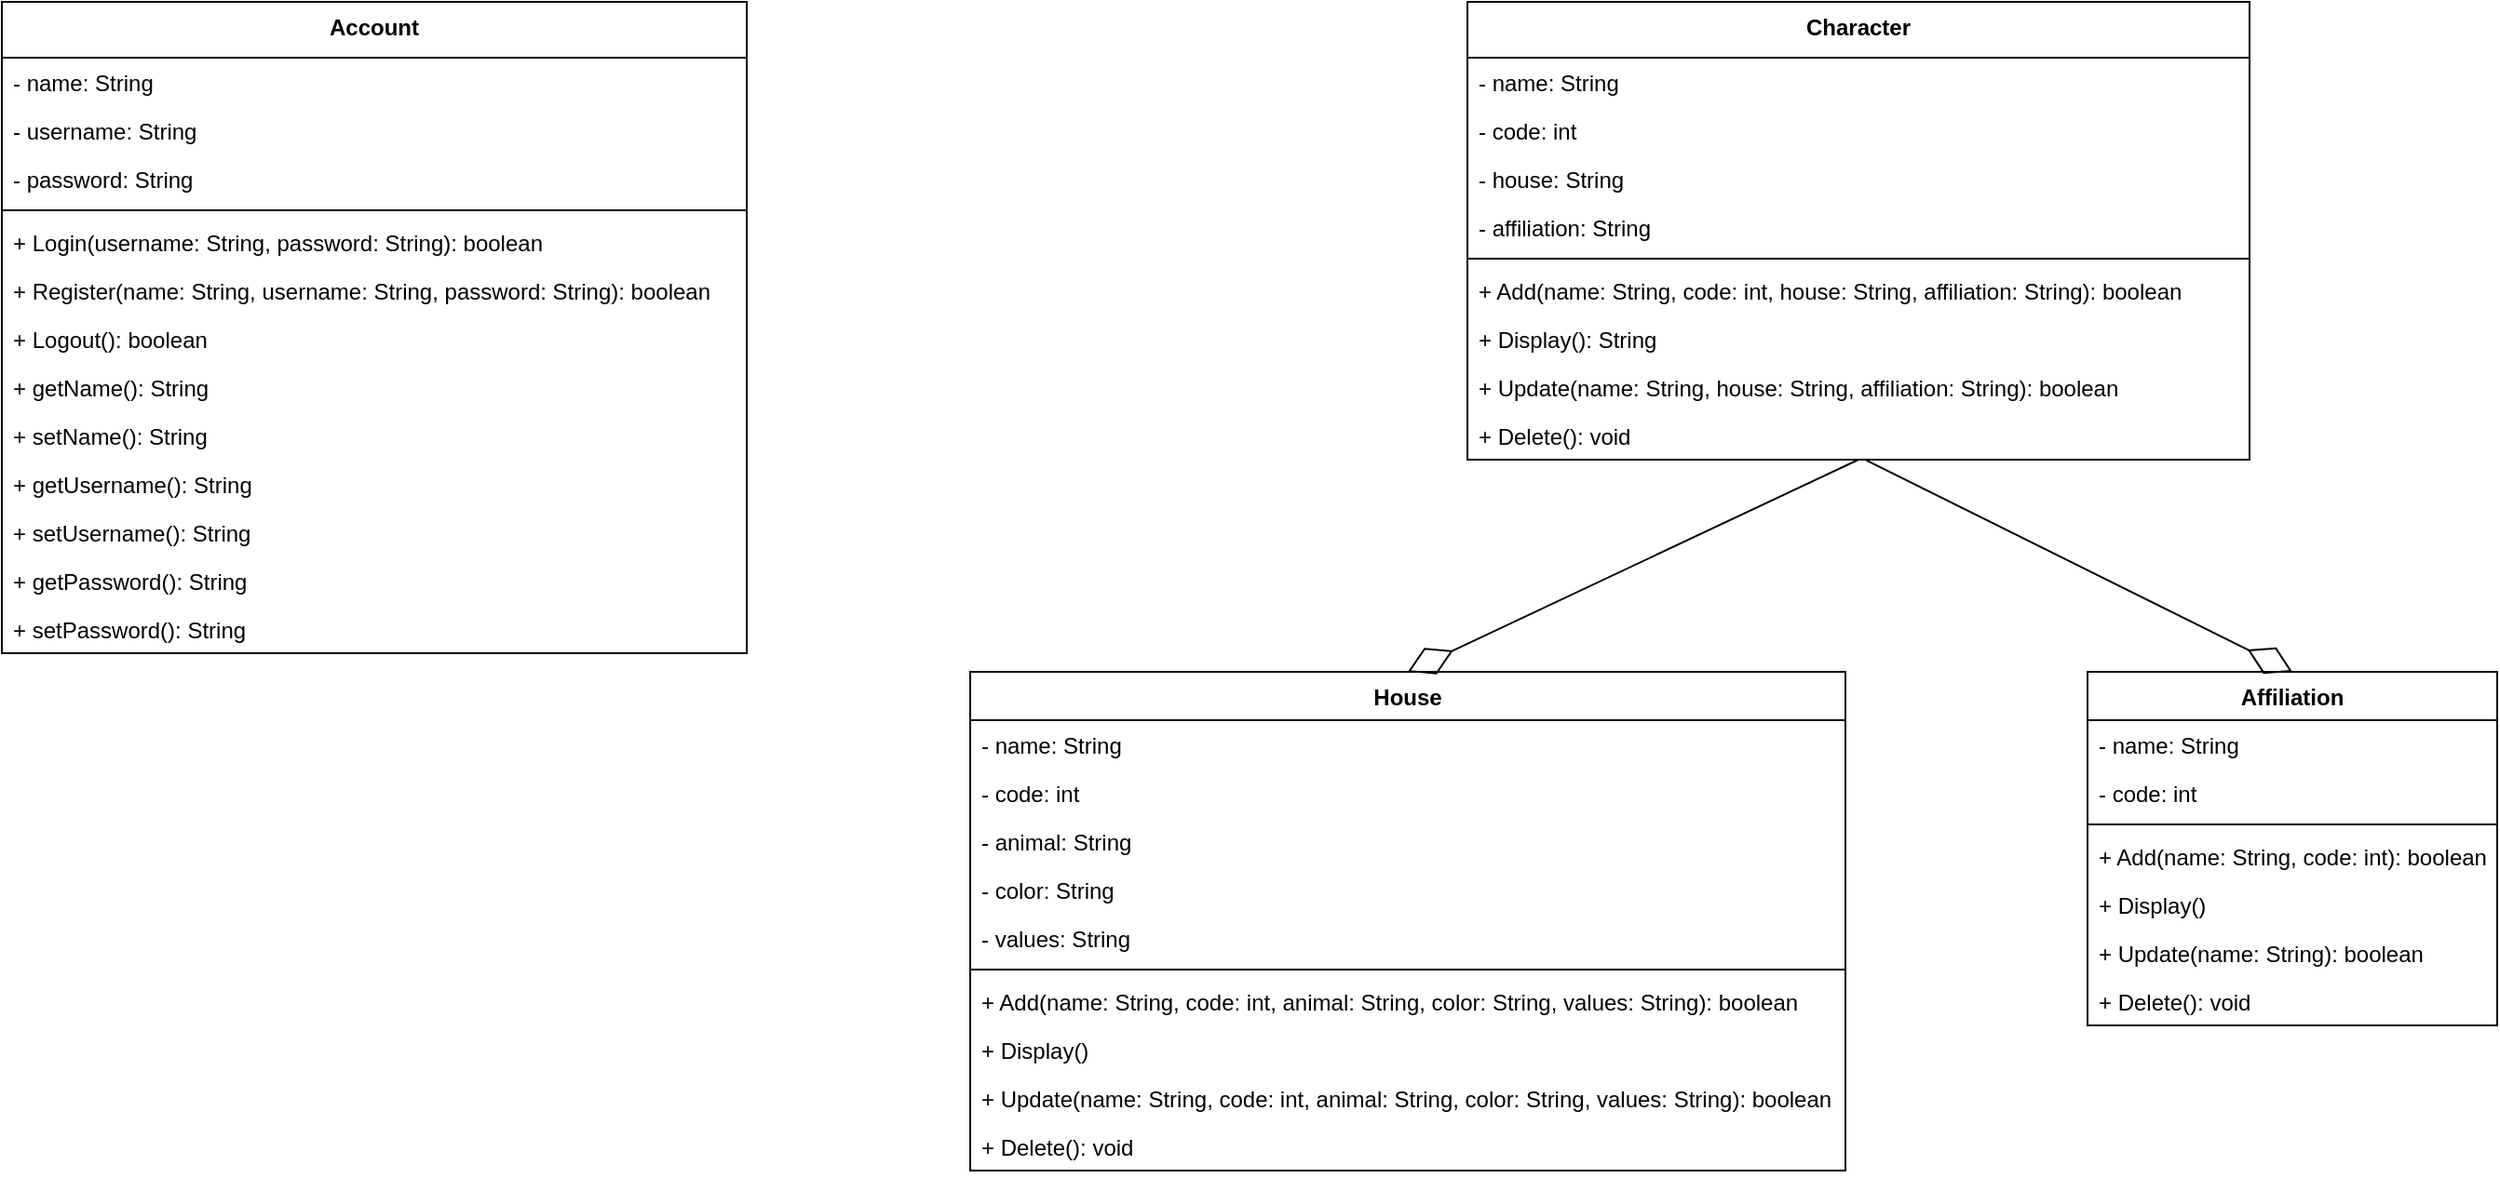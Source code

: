 <mxfile version="21.1.9" type="github">
  <diagram name="Página-1" id="Oay3tAvh17hiwOw5oQ67">
    <mxGraphModel dx="662" dy="365" grid="1" gridSize="10" guides="1" tooltips="1" connect="1" arrows="1" fold="1" page="1" pageScale="1" pageWidth="827" pageHeight="1169" math="0" shadow="0">
      <root>
        <mxCell id="0" />
        <mxCell id="1" parent="0" />
        <mxCell id="cphsTk5UNhaAy1RKEiX2-2" value="&lt;div&gt;Character&lt;br&gt;&lt;/div&gt;" style="swimlane;fontStyle=1;align=center;verticalAlign=top;childLayout=stackLayout;horizontal=1;startSize=30;horizontalStack=0;resizeParent=1;resizeParentMax=0;resizeLast=0;collapsible=1;marginBottom=0;whiteSpace=wrap;html=1;" parent="1" vertex="1">
          <mxGeometry x="827" y="40" width="420" height="246" as="geometry" />
        </mxCell>
        <mxCell id="cphsTk5UNhaAy1RKEiX2-3" value="- name: String" style="text;strokeColor=none;fillColor=none;align=left;verticalAlign=top;spacingLeft=4;spacingRight=4;overflow=hidden;rotatable=0;points=[[0,0.5],[1,0.5]];portConstraint=eastwest;whiteSpace=wrap;html=1;" parent="cphsTk5UNhaAy1RKEiX2-2" vertex="1">
          <mxGeometry y="30" width="420" height="26" as="geometry" />
        </mxCell>
        <mxCell id="cphsTk5UNhaAy1RKEiX2-68" value="- code: int" style="text;strokeColor=none;fillColor=none;align=left;verticalAlign=top;spacingLeft=4;spacingRight=4;overflow=hidden;rotatable=0;points=[[0,0.5],[1,0.5]];portConstraint=eastwest;whiteSpace=wrap;html=1;" parent="cphsTk5UNhaAy1RKEiX2-2" vertex="1">
          <mxGeometry y="56" width="420" height="26" as="geometry" />
        </mxCell>
        <mxCell id="cphsTk5UNhaAy1RKEiX2-6" value="- house: String" style="text;strokeColor=none;fillColor=none;align=left;verticalAlign=top;spacingLeft=4;spacingRight=4;overflow=hidden;rotatable=0;points=[[0,0.5],[1,0.5]];portConstraint=eastwest;whiteSpace=wrap;html=1;" parent="cphsTk5UNhaAy1RKEiX2-2" vertex="1">
          <mxGeometry y="82" width="420" height="26" as="geometry" />
        </mxCell>
        <mxCell id="cphsTk5UNhaAy1RKEiX2-7" value="- affiliation: String" style="text;strokeColor=none;fillColor=none;align=left;verticalAlign=top;spacingLeft=4;spacingRight=4;overflow=hidden;rotatable=0;points=[[0,0.5],[1,0.5]];portConstraint=eastwest;whiteSpace=wrap;html=1;" parent="cphsTk5UNhaAy1RKEiX2-2" vertex="1">
          <mxGeometry y="108" width="420" height="26" as="geometry" />
        </mxCell>
        <mxCell id="cphsTk5UNhaAy1RKEiX2-4" value="" style="line;strokeWidth=1;fillColor=none;align=left;verticalAlign=middle;spacingTop=-1;spacingLeft=3;spacingRight=3;rotatable=0;labelPosition=right;points=[];portConstraint=eastwest;strokeColor=inherit;" parent="cphsTk5UNhaAy1RKEiX2-2" vertex="1">
          <mxGeometry y="134" width="420" height="8" as="geometry" />
        </mxCell>
        <mxCell id="cphsTk5UNhaAy1RKEiX2-44" value="&lt;div&gt;+ Add(name: String, code: int, house: String, affiliation: String): boolean&lt;/div&gt;" style="text;strokeColor=none;fillColor=none;align=left;verticalAlign=top;spacingLeft=4;spacingRight=4;overflow=hidden;rotatable=0;points=[[0,0.5],[1,0.5]];portConstraint=eastwest;whiteSpace=wrap;html=1;" parent="cphsTk5UNhaAy1RKEiX2-2" vertex="1">
          <mxGeometry y="142" width="420" height="26" as="geometry" />
        </mxCell>
        <mxCell id="cphsTk5UNhaAy1RKEiX2-45" value="&lt;div&gt;+ Display(): String&lt;br&gt;&lt;/div&gt;" style="text;strokeColor=none;fillColor=none;align=left;verticalAlign=top;spacingLeft=4;spacingRight=4;overflow=hidden;rotatable=0;points=[[0,0.5],[1,0.5]];portConstraint=eastwest;whiteSpace=wrap;html=1;" parent="cphsTk5UNhaAy1RKEiX2-2" vertex="1">
          <mxGeometry y="168" width="420" height="26" as="geometry" />
        </mxCell>
        <mxCell id="cphsTk5UNhaAy1RKEiX2-46" value="&lt;div&gt;+ Update(name: String, house: String, affiliation: String): boolean&lt;br&gt;&lt;/div&gt;" style="text;strokeColor=none;fillColor=none;align=left;verticalAlign=top;spacingLeft=4;spacingRight=4;overflow=hidden;rotatable=0;points=[[0,0.5],[1,0.5]];portConstraint=eastwest;whiteSpace=wrap;html=1;" parent="cphsTk5UNhaAy1RKEiX2-2" vertex="1">
          <mxGeometry y="194" width="420" height="26" as="geometry" />
        </mxCell>
        <mxCell id="cphsTk5UNhaAy1RKEiX2-47" value="&lt;div&gt;+ Delete(): void&lt;br&gt;&lt;/div&gt;" style="text;strokeColor=none;fillColor=none;align=left;verticalAlign=top;spacingLeft=4;spacingRight=4;overflow=hidden;rotatable=0;points=[[0,0.5],[1,0.5]];portConstraint=eastwest;whiteSpace=wrap;html=1;" parent="cphsTk5UNhaAy1RKEiX2-2" vertex="1">
          <mxGeometry y="220" width="420" height="26" as="geometry" />
        </mxCell>
        <mxCell id="cphsTk5UNhaAy1RKEiX2-8" value="&lt;div&gt;Account&lt;br&gt;&lt;/div&gt;" style="swimlane;fontStyle=1;align=center;verticalAlign=top;childLayout=stackLayout;horizontal=1;startSize=30;horizontalStack=0;resizeParent=1;resizeParentMax=0;resizeLast=0;collapsible=1;marginBottom=0;whiteSpace=wrap;html=1;" parent="1" vertex="1">
          <mxGeometry x="40" y="40" width="400" height="350" as="geometry" />
        </mxCell>
        <mxCell id="cphsTk5UNhaAy1RKEiX2-9" value="- name: String" style="text;strokeColor=none;fillColor=none;align=left;verticalAlign=top;spacingLeft=4;spacingRight=4;overflow=hidden;rotatable=0;points=[[0,0.5],[1,0.5]];portConstraint=eastwest;whiteSpace=wrap;html=1;" parent="cphsTk5UNhaAy1RKEiX2-8" vertex="1">
          <mxGeometry y="30" width="400" height="26" as="geometry" />
        </mxCell>
        <mxCell id="cphsTk5UNhaAy1RKEiX2-11" value="- username: String" style="text;strokeColor=none;fillColor=none;align=left;verticalAlign=top;spacingLeft=4;spacingRight=4;overflow=hidden;rotatable=0;points=[[0,0.5],[1,0.5]];portConstraint=eastwest;whiteSpace=wrap;html=1;" parent="cphsTk5UNhaAy1RKEiX2-8" vertex="1">
          <mxGeometry y="56" width="400" height="26" as="geometry" />
        </mxCell>
        <mxCell id="cphsTk5UNhaAy1RKEiX2-23" value="- password: String" style="text;strokeColor=none;fillColor=none;align=left;verticalAlign=top;spacingLeft=4;spacingRight=4;overflow=hidden;rotatable=0;points=[[0,0.5],[1,0.5]];portConstraint=eastwest;whiteSpace=wrap;html=1;" parent="cphsTk5UNhaAy1RKEiX2-8" vertex="1">
          <mxGeometry y="82" width="400" height="26" as="geometry" />
        </mxCell>
        <mxCell id="cphsTk5UNhaAy1RKEiX2-10" value="" style="line;strokeWidth=1;fillColor=none;align=left;verticalAlign=middle;spacingTop=-1;spacingLeft=3;spacingRight=3;rotatable=0;labelPosition=right;points=[];portConstraint=eastwest;strokeColor=inherit;" parent="cphsTk5UNhaAy1RKEiX2-8" vertex="1">
          <mxGeometry y="108" width="400" height="8" as="geometry" />
        </mxCell>
        <mxCell id="cphsTk5UNhaAy1RKEiX2-42" value="+ Login(username: String, password: String): boolean" style="text;strokeColor=none;fillColor=none;align=left;verticalAlign=top;spacingLeft=4;spacingRight=4;overflow=hidden;rotatable=0;points=[[0,0.5],[1,0.5]];portConstraint=eastwest;whiteSpace=wrap;html=1;" parent="cphsTk5UNhaAy1RKEiX2-8" vertex="1">
          <mxGeometry y="116" width="400" height="26" as="geometry" />
        </mxCell>
        <mxCell id="cphsTk5UNhaAy1RKEiX2-64" value="+ Register(name: String, username: String, password: String): boolean" style="text;strokeColor=none;fillColor=none;align=left;verticalAlign=top;spacingLeft=4;spacingRight=4;overflow=hidden;rotatable=0;points=[[0,0.5],[1,0.5]];portConstraint=eastwest;whiteSpace=wrap;html=1;" parent="cphsTk5UNhaAy1RKEiX2-8" vertex="1">
          <mxGeometry y="142" width="400" height="26" as="geometry" />
        </mxCell>
        <mxCell id="cphsTk5UNhaAy1RKEiX2-43" value="+ Logout(): boolean" style="text;strokeColor=none;fillColor=none;align=left;verticalAlign=top;spacingLeft=4;spacingRight=4;overflow=hidden;rotatable=0;points=[[0,0.5],[1,0.5]];portConstraint=eastwest;whiteSpace=wrap;html=1;" parent="cphsTk5UNhaAy1RKEiX2-8" vertex="1">
          <mxGeometry y="168" width="400" height="26" as="geometry" />
        </mxCell>
        <mxCell id="cphsTk5UNhaAy1RKEiX2-17" value="+ getName(): String" style="text;strokeColor=none;fillColor=none;align=left;verticalAlign=top;spacingLeft=4;spacingRight=4;overflow=hidden;rotatable=0;points=[[0,0.5],[1,0.5]];portConstraint=eastwest;whiteSpace=wrap;html=1;" parent="cphsTk5UNhaAy1RKEiX2-8" vertex="1">
          <mxGeometry y="194" width="400" height="26" as="geometry" />
        </mxCell>
        <mxCell id="cphsTk5UNhaAy1RKEiX2-18" value="+ setName(): String" style="text;strokeColor=none;fillColor=none;align=left;verticalAlign=top;spacingLeft=4;spacingRight=4;overflow=hidden;rotatable=0;points=[[0,0.5],[1,0.5]];portConstraint=eastwest;whiteSpace=wrap;html=1;" parent="cphsTk5UNhaAy1RKEiX2-8" vertex="1">
          <mxGeometry y="220" width="400" height="26" as="geometry" />
        </mxCell>
        <mxCell id="cphsTk5UNhaAy1RKEiX2-19" value="+ getUsername(): String" style="text;strokeColor=none;fillColor=none;align=left;verticalAlign=top;spacingLeft=4;spacingRight=4;overflow=hidden;rotatable=0;points=[[0,0.5],[1,0.5]];portConstraint=eastwest;whiteSpace=wrap;html=1;" parent="cphsTk5UNhaAy1RKEiX2-8" vertex="1">
          <mxGeometry y="246" width="400" height="26" as="geometry" />
        </mxCell>
        <mxCell id="cphsTk5UNhaAy1RKEiX2-21" value="+ setUsername(): String" style="text;strokeColor=none;fillColor=none;align=left;verticalAlign=top;spacingLeft=4;spacingRight=4;overflow=hidden;rotatable=0;points=[[0,0.5],[1,0.5]];portConstraint=eastwest;whiteSpace=wrap;html=1;" parent="cphsTk5UNhaAy1RKEiX2-8" vertex="1">
          <mxGeometry y="272" width="400" height="26" as="geometry" />
        </mxCell>
        <mxCell id="cphsTk5UNhaAy1RKEiX2-24" value="+ getPassword(): String" style="text;strokeColor=none;fillColor=none;align=left;verticalAlign=top;spacingLeft=4;spacingRight=4;overflow=hidden;rotatable=0;points=[[0,0.5],[1,0.5]];portConstraint=eastwest;whiteSpace=wrap;html=1;" parent="cphsTk5UNhaAy1RKEiX2-8" vertex="1">
          <mxGeometry y="298" width="400" height="26" as="geometry" />
        </mxCell>
        <mxCell id="cphsTk5UNhaAy1RKEiX2-25" value="+ setPassword(): String" style="text;strokeColor=none;fillColor=none;align=left;verticalAlign=top;spacingLeft=4;spacingRight=4;overflow=hidden;rotatable=0;points=[[0,0.5],[1,0.5]];portConstraint=eastwest;whiteSpace=wrap;html=1;" parent="cphsTk5UNhaAy1RKEiX2-8" vertex="1">
          <mxGeometry y="324" width="400" height="26" as="geometry" />
        </mxCell>
        <mxCell id="cphsTk5UNhaAy1RKEiX2-26" value="House" style="swimlane;fontStyle=1;align=center;verticalAlign=top;childLayout=stackLayout;horizontal=1;startSize=26;horizontalStack=0;resizeParent=1;resizeParentMax=0;resizeLast=0;collapsible=1;marginBottom=0;whiteSpace=wrap;html=1;" parent="1" vertex="1">
          <mxGeometry x="560" y="400" width="470" height="268" as="geometry" />
        </mxCell>
        <mxCell id="cphsTk5UNhaAy1RKEiX2-27" value="- name: String" style="text;strokeColor=none;fillColor=none;align=left;verticalAlign=top;spacingLeft=4;spacingRight=4;overflow=hidden;rotatable=0;points=[[0,0.5],[1,0.5]];portConstraint=eastwest;whiteSpace=wrap;html=1;" parent="cphsTk5UNhaAy1RKEiX2-26" vertex="1">
          <mxGeometry y="26" width="470" height="26" as="geometry" />
        </mxCell>
        <mxCell id="30bCLSrpccnJNPE62FUY-1" value="- code: int" style="text;strokeColor=none;fillColor=none;align=left;verticalAlign=top;spacingLeft=4;spacingRight=4;overflow=hidden;rotatable=0;points=[[0,0.5],[1,0.5]];portConstraint=eastwest;whiteSpace=wrap;html=1;" vertex="1" parent="cphsTk5UNhaAy1RKEiX2-26">
          <mxGeometry y="52" width="470" height="26" as="geometry" />
        </mxCell>
        <mxCell id="cphsTk5UNhaAy1RKEiX2-30" value="- animal: String" style="text;strokeColor=none;fillColor=none;align=left;verticalAlign=top;spacingLeft=4;spacingRight=4;overflow=hidden;rotatable=0;points=[[0,0.5],[1,0.5]];portConstraint=eastwest;whiteSpace=wrap;html=1;" parent="cphsTk5UNhaAy1RKEiX2-26" vertex="1">
          <mxGeometry y="78" width="470" height="26" as="geometry" />
        </mxCell>
        <mxCell id="cphsTk5UNhaAy1RKEiX2-41" value="- color: String" style="text;strokeColor=none;fillColor=none;align=left;verticalAlign=top;spacingLeft=4;spacingRight=4;overflow=hidden;rotatable=0;points=[[0,0.5],[1,0.5]];portConstraint=eastwest;whiteSpace=wrap;html=1;" parent="cphsTk5UNhaAy1RKEiX2-26" vertex="1">
          <mxGeometry y="104" width="470" height="26" as="geometry" />
        </mxCell>
        <mxCell id="cphsTk5UNhaAy1RKEiX2-31" value="- values: String" style="text;strokeColor=none;fillColor=none;align=left;verticalAlign=top;spacingLeft=4;spacingRight=4;overflow=hidden;rotatable=0;points=[[0,0.5],[1,0.5]];portConstraint=eastwest;whiteSpace=wrap;html=1;" parent="cphsTk5UNhaAy1RKEiX2-26" vertex="1">
          <mxGeometry y="130" width="470" height="26" as="geometry" />
        </mxCell>
        <mxCell id="cphsTk5UNhaAy1RKEiX2-28" value="" style="line;strokeWidth=1;fillColor=none;align=left;verticalAlign=middle;spacingTop=-1;spacingLeft=3;spacingRight=3;rotatable=0;labelPosition=right;points=[];portConstraint=eastwest;strokeColor=inherit;" parent="cphsTk5UNhaAy1RKEiX2-26" vertex="1">
          <mxGeometry y="156" width="470" height="8" as="geometry" />
        </mxCell>
        <mxCell id="cphsTk5UNhaAy1RKEiX2-55" value="&lt;div&gt;+ Add(name: String, code: int, animal: String, color: String, values: String): boolean&lt;/div&gt;" style="text;strokeColor=none;fillColor=none;align=left;verticalAlign=top;spacingLeft=4;spacingRight=4;overflow=hidden;rotatable=0;points=[[0,0.5],[1,0.5]];portConstraint=eastwest;whiteSpace=wrap;html=1;" parent="cphsTk5UNhaAy1RKEiX2-26" vertex="1">
          <mxGeometry y="164" width="470" height="26" as="geometry" />
        </mxCell>
        <mxCell id="cphsTk5UNhaAy1RKEiX2-56" value="&lt;div&gt;+ Display()&lt;/div&gt;" style="text;strokeColor=none;fillColor=none;align=left;verticalAlign=top;spacingLeft=4;spacingRight=4;overflow=hidden;rotatable=0;points=[[0,0.5],[1,0.5]];portConstraint=eastwest;whiteSpace=wrap;html=1;" parent="cphsTk5UNhaAy1RKEiX2-26" vertex="1">
          <mxGeometry y="190" width="470" height="26" as="geometry" />
        </mxCell>
        <mxCell id="cphsTk5UNhaAy1RKEiX2-57" value="&lt;div&gt;+ Update(name: String, code: int, animal: String, color: String, values: String): boolean&lt;/div&gt;" style="text;strokeColor=none;fillColor=none;align=left;verticalAlign=top;spacingLeft=4;spacingRight=4;overflow=hidden;rotatable=0;points=[[0,0.5],[1,0.5]];portConstraint=eastwest;whiteSpace=wrap;html=1;" parent="cphsTk5UNhaAy1RKEiX2-26" vertex="1">
          <mxGeometry y="216" width="470" height="26" as="geometry" />
        </mxCell>
        <mxCell id="cphsTk5UNhaAy1RKEiX2-58" value="&lt;div&gt;+ Delete(): void&lt;/div&gt;" style="text;strokeColor=none;fillColor=none;align=left;verticalAlign=top;spacingLeft=4;spacingRight=4;overflow=hidden;rotatable=0;points=[[0,0.5],[1,0.5]];portConstraint=eastwest;whiteSpace=wrap;html=1;" parent="cphsTk5UNhaAy1RKEiX2-26" vertex="1">
          <mxGeometry y="242" width="470" height="26" as="geometry" />
        </mxCell>
        <mxCell id="cphsTk5UNhaAy1RKEiX2-35" value="Affiliation" style="swimlane;fontStyle=1;align=center;verticalAlign=top;childLayout=stackLayout;horizontal=1;startSize=26;horizontalStack=0;resizeParent=1;resizeParentMax=0;resizeLast=0;collapsible=1;marginBottom=0;whiteSpace=wrap;html=1;" parent="1" vertex="1">
          <mxGeometry x="1160" y="400" width="220" height="190" as="geometry" />
        </mxCell>
        <mxCell id="cphsTk5UNhaAy1RKEiX2-36" value="- name: String" style="text;strokeColor=none;fillColor=none;align=left;verticalAlign=top;spacingLeft=4;spacingRight=4;overflow=hidden;rotatable=0;points=[[0,0.5],[1,0.5]];portConstraint=eastwest;whiteSpace=wrap;html=1;" parent="cphsTk5UNhaAy1RKEiX2-35" vertex="1">
          <mxGeometry y="26" width="220" height="26" as="geometry" />
        </mxCell>
        <mxCell id="30bCLSrpccnJNPE62FUY-3" value="- code: int" style="text;strokeColor=none;fillColor=none;align=left;verticalAlign=top;spacingLeft=4;spacingRight=4;overflow=hidden;rotatable=0;points=[[0,0.5],[1,0.5]];portConstraint=eastwest;whiteSpace=wrap;html=1;" vertex="1" parent="cphsTk5UNhaAy1RKEiX2-35">
          <mxGeometry y="52" width="220" height="26" as="geometry" />
        </mxCell>
        <mxCell id="cphsTk5UNhaAy1RKEiX2-37" value="" style="line;strokeWidth=1;fillColor=none;align=left;verticalAlign=middle;spacingTop=-1;spacingLeft=3;spacingRight=3;rotatable=0;labelPosition=right;points=[];portConstraint=eastwest;strokeColor=inherit;" parent="cphsTk5UNhaAy1RKEiX2-35" vertex="1">
          <mxGeometry y="78" width="220" height="8" as="geometry" />
        </mxCell>
        <mxCell id="cphsTk5UNhaAy1RKEiX2-60" value="&lt;div&gt;+ Add(name: String, code: int): boolean&lt;/div&gt;" style="text;strokeColor=none;fillColor=none;align=left;verticalAlign=top;spacingLeft=4;spacingRight=4;overflow=hidden;rotatable=0;points=[[0,0.5],[1,0.5]];portConstraint=eastwest;whiteSpace=wrap;html=1;" parent="cphsTk5UNhaAy1RKEiX2-35" vertex="1">
          <mxGeometry y="86" width="220" height="26" as="geometry" />
        </mxCell>
        <mxCell id="cphsTk5UNhaAy1RKEiX2-61" value="&lt;div&gt;+ Display()&lt;/div&gt;" style="text;strokeColor=none;fillColor=none;align=left;verticalAlign=top;spacingLeft=4;spacingRight=4;overflow=hidden;rotatable=0;points=[[0,0.5],[1,0.5]];portConstraint=eastwest;whiteSpace=wrap;html=1;" parent="cphsTk5UNhaAy1RKEiX2-35" vertex="1">
          <mxGeometry y="112" width="220" height="26" as="geometry" />
        </mxCell>
        <mxCell id="cphsTk5UNhaAy1RKEiX2-62" value="&lt;div&gt;+ Update(name: String): boolean&lt;/div&gt;" style="text;strokeColor=none;fillColor=none;align=left;verticalAlign=top;spacingLeft=4;spacingRight=4;overflow=hidden;rotatable=0;points=[[0,0.5],[1,0.5]];portConstraint=eastwest;whiteSpace=wrap;html=1;" parent="cphsTk5UNhaAy1RKEiX2-35" vertex="1">
          <mxGeometry y="138" width="220" height="26" as="geometry" />
        </mxCell>
        <mxCell id="cphsTk5UNhaAy1RKEiX2-63" value="&lt;div&gt;+ Delete(): void&lt;/div&gt;" style="text;strokeColor=none;fillColor=none;align=left;verticalAlign=top;spacingLeft=4;spacingRight=4;overflow=hidden;rotatable=0;points=[[0,0.5],[1,0.5]];portConstraint=eastwest;whiteSpace=wrap;html=1;" parent="cphsTk5UNhaAy1RKEiX2-35" vertex="1">
          <mxGeometry y="164" width="220" height="26" as="geometry" />
        </mxCell>
        <mxCell id="cphsTk5UNhaAy1RKEiX2-65" value="" style="endArrow=diamondThin;endFill=0;endSize=24;html=1;rounded=0;entryX=0.5;entryY=0;entryDx=0;entryDy=0;exitX=0.5;exitY=1;exitDx=0;exitDy=0;" parent="1" source="cphsTk5UNhaAy1RKEiX2-2" target="cphsTk5UNhaAy1RKEiX2-26" edge="1">
          <mxGeometry width="160" relative="1" as="geometry">
            <mxPoint x="490" y="270" as="sourcePoint" />
            <mxPoint x="650" y="270" as="targetPoint" />
          </mxGeometry>
        </mxCell>
        <mxCell id="cphsTk5UNhaAy1RKEiX2-66" value="" style="endArrow=diamondThin;endFill=0;endSize=24;html=1;rounded=0;entryX=0.5;entryY=0;entryDx=0;entryDy=0;exitX=0.51;exitY=1.013;exitDx=0;exitDy=0;exitPerimeter=0;" parent="1" source="cphsTk5UNhaAy1RKEiX2-47" target="cphsTk5UNhaAy1RKEiX2-35" edge="1">
          <mxGeometry width="160" relative="1" as="geometry">
            <mxPoint x="750" y="260" as="sourcePoint" />
            <mxPoint x="650" y="340" as="targetPoint" />
          </mxGeometry>
        </mxCell>
      </root>
    </mxGraphModel>
  </diagram>
</mxfile>
